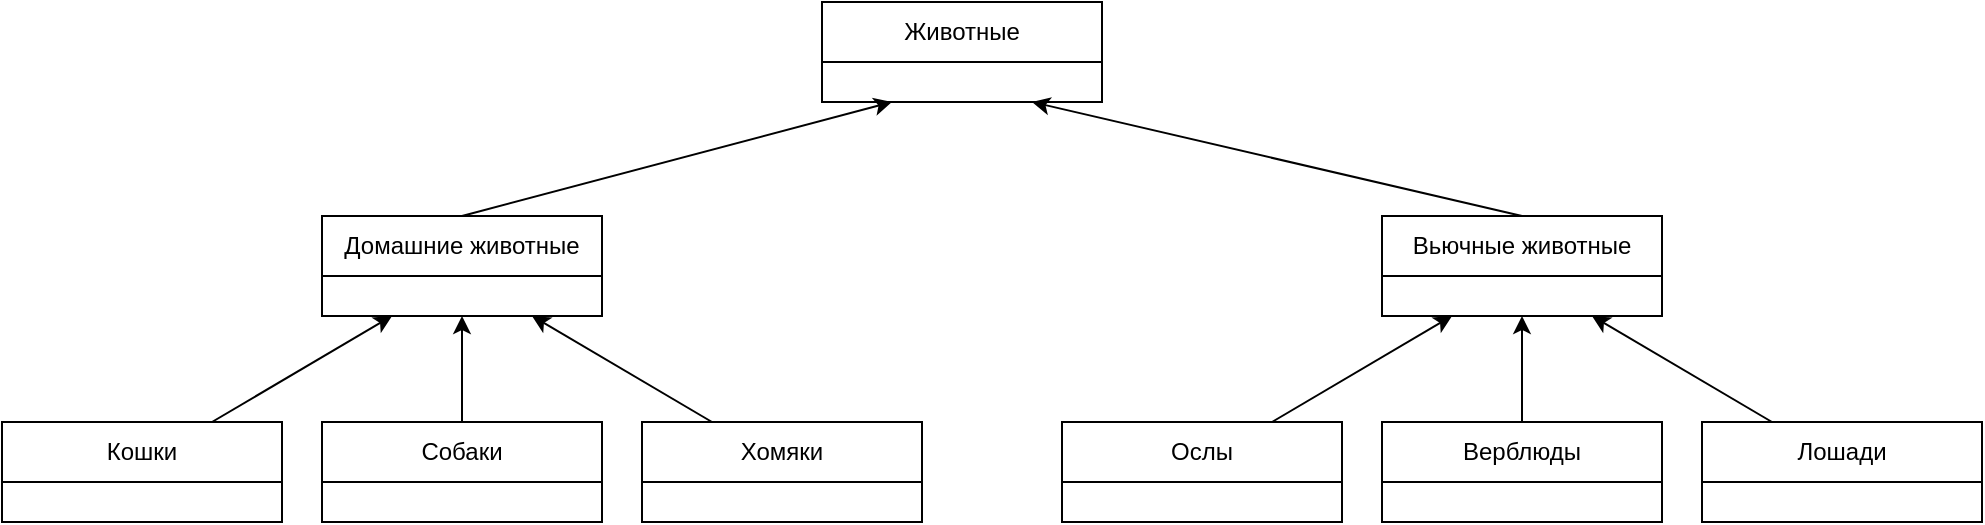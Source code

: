 <mxfile version="20.8.5" type="device"><diagram id="UkLS855ZcUF9ysJdJyMh" name="Страница 1"><mxGraphModel dx="1195" dy="658" grid="0" gridSize="10" guides="1" tooltips="1" connect="1" arrows="1" fold="1" page="1" pageScale="1" pageWidth="3300" pageHeight="4681" math="0" shadow="0"><root><mxCell id="0"/><mxCell id="1" parent="0"/><mxCell id="TrUa3WkLkwPSjY6byy_B-10" value="Животные" style="swimlane;fontStyle=0;childLayout=stackLayout;horizontal=1;startSize=30;horizontalStack=0;resizeParent=1;resizeParentMax=0;resizeLast=0;collapsible=1;marginBottom=0;whiteSpace=wrap;html=1;gradientColor=none;rounded=0;" vertex="1" parent="1"><mxGeometry x="620" y="170" width="140" height="50" as="geometry"/></mxCell><mxCell id="TrUa3WkLkwPSjY6byy_B-18" value="Домашние животные" style="swimlane;fontStyle=0;childLayout=stackLayout;horizontal=1;startSize=30;horizontalStack=0;resizeParent=1;resizeParentMax=0;resizeLast=0;collapsible=1;marginBottom=0;whiteSpace=wrap;html=1;gradientColor=none;rounded=0;" vertex="1" parent="1"><mxGeometry x="370" y="277" width="140" height="50" as="geometry"/></mxCell><mxCell id="TrUa3WkLkwPSjY6byy_B-19" value="Вьючные животные" style="swimlane;fontStyle=0;childLayout=stackLayout;horizontal=1;startSize=30;horizontalStack=0;resizeParent=1;resizeParentMax=0;resizeLast=0;collapsible=1;marginBottom=0;whiteSpace=wrap;html=1;gradientColor=none;rounded=0;" vertex="1" parent="1"><mxGeometry x="900" y="277" width="140" height="50" as="geometry"/></mxCell><mxCell id="TrUa3WkLkwPSjY6byy_B-20" value="Ослы" style="swimlane;fontStyle=0;childLayout=stackLayout;horizontal=1;startSize=30;horizontalStack=0;resizeParent=1;resizeParentMax=0;resizeLast=0;collapsible=1;marginBottom=0;whiteSpace=wrap;html=1;gradientColor=none;rounded=0;" vertex="1" parent="1"><mxGeometry x="740" y="380" width="140" height="50" as="geometry"/></mxCell><mxCell id="TrUa3WkLkwPSjY6byy_B-21" value="Верблюды" style="swimlane;fontStyle=0;childLayout=stackLayout;horizontal=1;startSize=30;horizontalStack=0;resizeParent=1;resizeParentMax=0;resizeLast=0;collapsible=1;marginBottom=0;whiteSpace=wrap;html=1;gradientColor=none;rounded=0;" vertex="1" parent="1"><mxGeometry x="900" y="380" width="140" height="50" as="geometry"/></mxCell><mxCell id="TrUa3WkLkwPSjY6byy_B-22" value="Лошади" style="swimlane;fontStyle=0;childLayout=stackLayout;horizontal=1;startSize=30;horizontalStack=0;resizeParent=1;resizeParentMax=0;resizeLast=0;collapsible=1;marginBottom=0;whiteSpace=wrap;html=1;gradientColor=none;rounded=0;" vertex="1" parent="1"><mxGeometry x="1060" y="380" width="140" height="50" as="geometry"/></mxCell><mxCell id="TrUa3WkLkwPSjY6byy_B-23" value="Кошки" style="swimlane;fontStyle=0;childLayout=stackLayout;horizontal=1;startSize=30;horizontalStack=0;resizeParent=1;resizeParentMax=0;resizeLast=0;collapsible=1;marginBottom=0;whiteSpace=wrap;html=1;gradientColor=none;rounded=0;" vertex="1" parent="1"><mxGeometry x="210" y="380" width="140" height="50" as="geometry"/></mxCell><mxCell id="TrUa3WkLkwPSjY6byy_B-24" value="Собаки" style="swimlane;fontStyle=0;childLayout=stackLayout;horizontal=1;startSize=30;horizontalStack=0;resizeParent=1;resizeParentMax=0;resizeLast=0;collapsible=1;marginBottom=0;whiteSpace=wrap;html=1;gradientColor=none;rounded=0;" vertex="1" parent="1"><mxGeometry x="370" y="380" width="140" height="50" as="geometry"/></mxCell><mxCell id="TrUa3WkLkwPSjY6byy_B-25" value="Хомяки" style="swimlane;fontStyle=0;childLayout=stackLayout;horizontal=1;startSize=30;horizontalStack=0;resizeParent=1;resizeParentMax=0;resizeLast=0;collapsible=1;marginBottom=0;whiteSpace=wrap;html=1;gradientColor=none;rounded=0;" vertex="1" parent="1"><mxGeometry x="530" y="380" width="140" height="50" as="geometry"/></mxCell><mxCell id="TrUa3WkLkwPSjY6byy_B-26" value="" style="endArrow=classic;html=1;rounded=0;entryX=0.25;entryY=1;entryDx=0;entryDy=0;exitX=0.75;exitY=0;exitDx=0;exitDy=0;" edge="1" parent="1" source="TrUa3WkLkwPSjY6byy_B-23" target="TrUa3WkLkwPSjY6byy_B-18"><mxGeometry width="50" height="50" relative="1" as="geometry"><mxPoint x="278" y="382" as="sourcePoint"/><mxPoint x="328" y="332" as="targetPoint"/></mxGeometry></mxCell><mxCell id="TrUa3WkLkwPSjY6byy_B-27" value="" style="endArrow=classic;html=1;rounded=0;exitX=0.25;exitY=0;exitDx=0;exitDy=0;entryX=0.75;entryY=1;entryDx=0;entryDy=0;" edge="1" parent="1" source="TrUa3WkLkwPSjY6byy_B-25" target="TrUa3WkLkwPSjY6byy_B-18"><mxGeometry width="50" height="50" relative="1" as="geometry"><mxPoint x="703" y="430" as="sourcePoint"/><mxPoint x="753" y="380" as="targetPoint"/></mxGeometry></mxCell><mxCell id="TrUa3WkLkwPSjY6byy_B-28" value="" style="endArrow=classic;html=1;rounded=0;exitX=0.5;exitY=0;exitDx=0;exitDy=0;entryX=0.5;entryY=1;entryDx=0;entryDy=0;" edge="1" parent="1" source="TrUa3WkLkwPSjY6byy_B-24" target="TrUa3WkLkwPSjY6byy_B-18"><mxGeometry width="50" height="50" relative="1" as="geometry"><mxPoint x="563" y="340" as="sourcePoint"/><mxPoint x="613" y="290" as="targetPoint"/></mxGeometry></mxCell><mxCell id="TrUa3WkLkwPSjY6byy_B-29" value="" style="endArrow=classic;html=1;rounded=0;entryX=0.25;entryY=1;entryDx=0;entryDy=0;exitX=0.75;exitY=0;exitDx=0;exitDy=0;" edge="1" parent="1"><mxGeometry width="50" height="50" relative="1" as="geometry"><mxPoint x="845" y="380" as="sourcePoint"/><mxPoint x="935" y="327" as="targetPoint"/></mxGeometry></mxCell><mxCell id="TrUa3WkLkwPSjY6byy_B-30" value="" style="endArrow=classic;html=1;rounded=0;exitX=0.25;exitY=0;exitDx=0;exitDy=0;entryX=0.75;entryY=1;entryDx=0;entryDy=0;" edge="1" parent="1"><mxGeometry width="50" height="50" relative="1" as="geometry"><mxPoint x="1095" y="380" as="sourcePoint"/><mxPoint x="1005" y="327" as="targetPoint"/></mxGeometry></mxCell><mxCell id="TrUa3WkLkwPSjY6byy_B-31" value="" style="endArrow=classic;html=1;rounded=0;exitX=0.5;exitY=0;exitDx=0;exitDy=0;entryX=0.5;entryY=1;entryDx=0;entryDy=0;" edge="1" parent="1"><mxGeometry width="50" height="50" relative="1" as="geometry"><mxPoint x="970" y="380" as="sourcePoint"/><mxPoint x="970" y="327" as="targetPoint"/></mxGeometry></mxCell><mxCell id="TrUa3WkLkwPSjY6byy_B-32" value="" style="endArrow=classic;html=1;rounded=0;exitX=0.5;exitY=0;exitDx=0;exitDy=0;entryX=0.25;entryY=1;entryDx=0;entryDy=0;" edge="1" parent="1" source="TrUa3WkLkwPSjY6byy_B-18" target="TrUa3WkLkwPSjY6byy_B-10"><mxGeometry width="50" height="50" relative="1" as="geometry"><mxPoint x="456" y="263" as="sourcePoint"/><mxPoint x="506" y="213" as="targetPoint"/></mxGeometry></mxCell><mxCell id="TrUa3WkLkwPSjY6byy_B-33" value="" style="endArrow=classic;html=1;rounded=0;entryX=0.75;entryY=1;entryDx=0;entryDy=0;exitX=0.5;exitY=0;exitDx=0;exitDy=0;" edge="1" parent="1" source="TrUa3WkLkwPSjY6byy_B-19" target="TrUa3WkLkwPSjY6byy_B-10"><mxGeometry width="50" height="50" relative="1" as="geometry"><mxPoint x="703" y="430" as="sourcePoint"/><mxPoint x="753" y="380" as="targetPoint"/></mxGeometry></mxCell></root></mxGraphModel></diagram></mxfile>